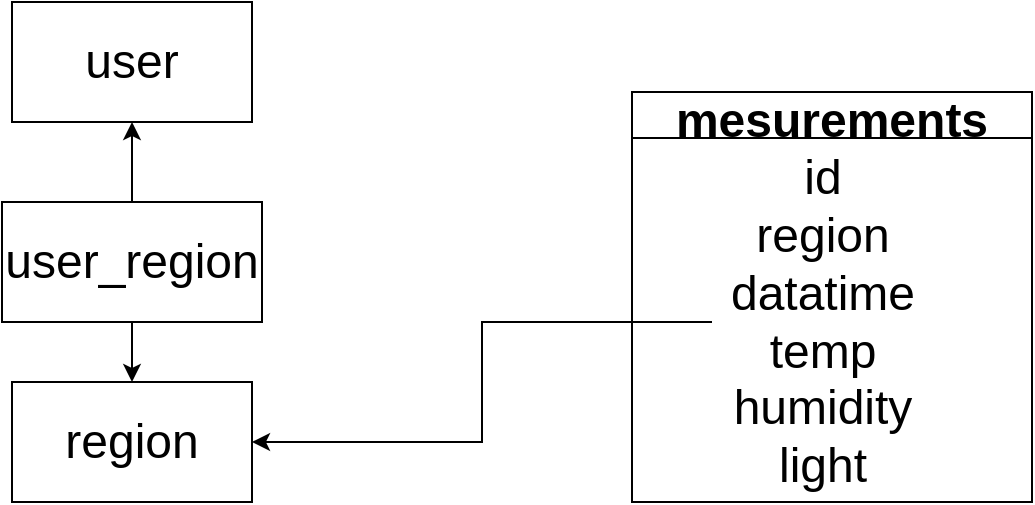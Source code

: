<mxfile version="16.6.5" type="device"><diagram id="0irjjKsH4NiVXFnYhApa" name="Page-1"><mxGraphModel dx="1098" dy="604" grid="1" gridSize="10" guides="1" tooltips="1" connect="1" arrows="1" fold="1" page="1" pageScale="1" pageWidth="3300" pageHeight="2339" math="0" shadow="0"><root><mxCell id="0"/><mxCell id="1" parent="0"/><mxCell id="CPDO8ALyxoXGO7F0O50K-6" value="user" style="rounded=0;whiteSpace=wrap;html=1;fontSize=24;" vertex="1" parent="1"><mxGeometry x="440" y="60" width="120" height="60" as="geometry"/></mxCell><mxCell id="CPDO8ALyxoXGO7F0O50K-7" value="region" style="rounded=0;whiteSpace=wrap;html=1;fontSize=24;" vertex="1" parent="1"><mxGeometry x="440" y="250" width="120" height="60" as="geometry"/></mxCell><mxCell id="CPDO8ALyxoXGO7F0O50K-15" style="edgeStyle=orthogonalEdgeStyle;rounded=0;orthogonalLoop=1;jettySize=auto;html=1;fontSize=24;" edge="1" parent="1" source="CPDO8ALyxoXGO7F0O50K-8" target="CPDO8ALyxoXGO7F0O50K-7"><mxGeometry relative="1" as="geometry"/></mxCell><mxCell id="CPDO8ALyxoXGO7F0O50K-16" style="edgeStyle=orthogonalEdgeStyle;rounded=0;orthogonalLoop=1;jettySize=auto;html=1;fontSize=24;" edge="1" parent="1" source="CPDO8ALyxoXGO7F0O50K-8" target="CPDO8ALyxoXGO7F0O50K-6"><mxGeometry relative="1" as="geometry"/></mxCell><mxCell id="CPDO8ALyxoXGO7F0O50K-8" value="user_region" style="rounded=0;whiteSpace=wrap;html=1;fontSize=24;" vertex="1" parent="1"><mxGeometry x="435" y="160" width="130" height="60" as="geometry"/></mxCell><mxCell id="CPDO8ALyxoXGO7F0O50K-11" value="mesurements" style="swimlane;fontSize=24;" vertex="1" parent="1"><mxGeometry x="750" y="105" width="200" height="205" as="geometry"/></mxCell><mxCell id="CPDO8ALyxoXGO7F0O50K-12" value="id&lt;br&gt;region&lt;br&gt;datatime&lt;br&gt;temp&lt;br&gt;humidity&lt;br&gt;light" style="text;html=1;align=center;verticalAlign=middle;resizable=0;points=[];autosize=1;strokeColor=none;fillColor=none;fontSize=24;" vertex="1" parent="CPDO8ALyxoXGO7F0O50K-11"><mxGeometry x="40" y="25" width="110" height="180" as="geometry"/></mxCell><mxCell id="CPDO8ALyxoXGO7F0O50K-14" style="edgeStyle=orthogonalEdgeStyle;rounded=0;orthogonalLoop=1;jettySize=auto;html=1;fontSize=24;" edge="1" parent="1" source="CPDO8ALyxoXGO7F0O50K-12" target="CPDO8ALyxoXGO7F0O50K-7"><mxGeometry relative="1" as="geometry"/></mxCell></root></mxGraphModel></diagram></mxfile>